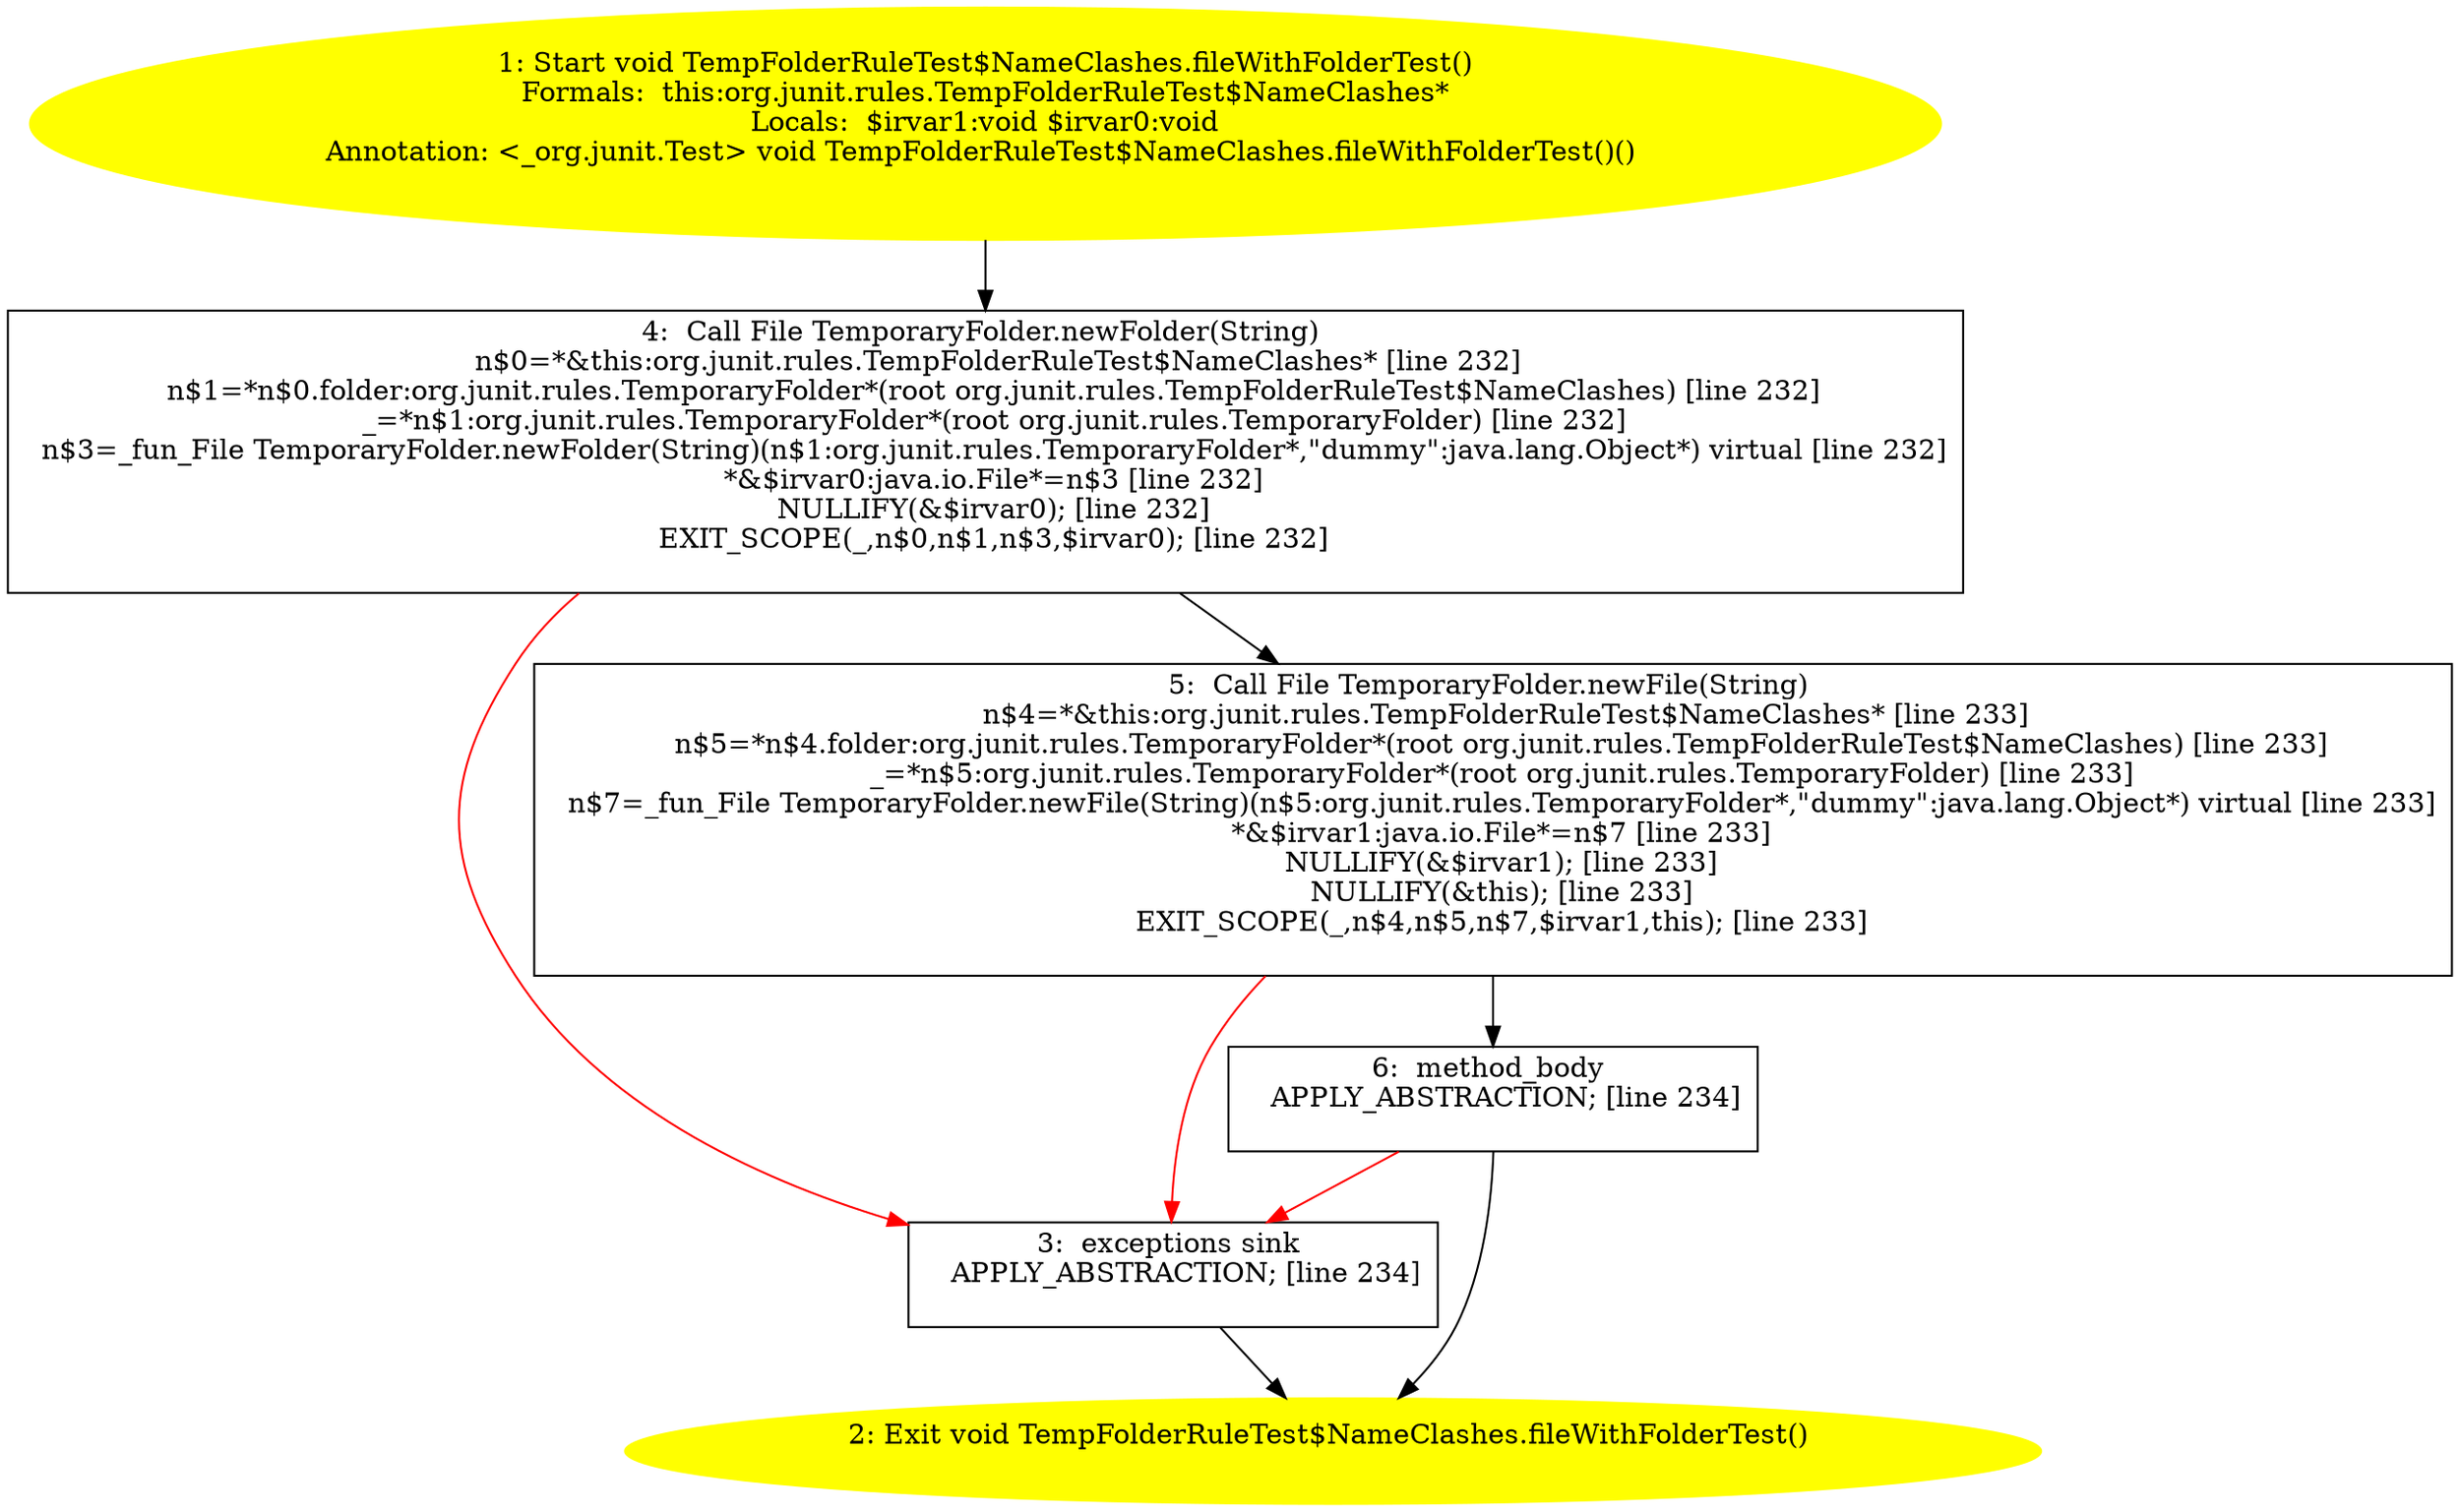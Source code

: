 /* @generated */
digraph cfg {
"org.junit.rules.TempFolderRuleTest$NameClashes.fileWithFolderTest():void.8b3c35bf22a67b7715e7b984723326dc_1" [label="1: Start void TempFolderRuleTest$NameClashes.fileWithFolderTest()\nFormals:  this:org.junit.rules.TempFolderRuleTest$NameClashes*\nLocals:  $irvar1:void $irvar0:void\nAnnotation: <_org.junit.Test> void TempFolderRuleTest$NameClashes.fileWithFolderTest()() \n  " color=yellow style=filled]
	

	 "org.junit.rules.TempFolderRuleTest$NameClashes.fileWithFolderTest():void.8b3c35bf22a67b7715e7b984723326dc_1" -> "org.junit.rules.TempFolderRuleTest$NameClashes.fileWithFolderTest():void.8b3c35bf22a67b7715e7b984723326dc_4" ;
"org.junit.rules.TempFolderRuleTest$NameClashes.fileWithFolderTest():void.8b3c35bf22a67b7715e7b984723326dc_2" [label="2: Exit void TempFolderRuleTest$NameClashes.fileWithFolderTest() \n  " color=yellow style=filled]
	

"org.junit.rules.TempFolderRuleTest$NameClashes.fileWithFolderTest():void.8b3c35bf22a67b7715e7b984723326dc_3" [label="3:  exceptions sink \n   APPLY_ABSTRACTION; [line 234]\n " shape="box"]
	

	 "org.junit.rules.TempFolderRuleTest$NameClashes.fileWithFolderTest():void.8b3c35bf22a67b7715e7b984723326dc_3" -> "org.junit.rules.TempFolderRuleTest$NameClashes.fileWithFolderTest():void.8b3c35bf22a67b7715e7b984723326dc_2" ;
"org.junit.rules.TempFolderRuleTest$NameClashes.fileWithFolderTest():void.8b3c35bf22a67b7715e7b984723326dc_4" [label="4:  Call File TemporaryFolder.newFolder(String) \n   n$0=*&this:org.junit.rules.TempFolderRuleTest$NameClashes* [line 232]\n  n$1=*n$0.folder:org.junit.rules.TemporaryFolder*(root org.junit.rules.TempFolderRuleTest$NameClashes) [line 232]\n  _=*n$1:org.junit.rules.TemporaryFolder*(root org.junit.rules.TemporaryFolder) [line 232]\n  n$3=_fun_File TemporaryFolder.newFolder(String)(n$1:org.junit.rules.TemporaryFolder*,\"dummy\":java.lang.Object*) virtual [line 232]\n  *&$irvar0:java.io.File*=n$3 [line 232]\n  NULLIFY(&$irvar0); [line 232]\n  EXIT_SCOPE(_,n$0,n$1,n$3,$irvar0); [line 232]\n " shape="box"]
	

	 "org.junit.rules.TempFolderRuleTest$NameClashes.fileWithFolderTest():void.8b3c35bf22a67b7715e7b984723326dc_4" -> "org.junit.rules.TempFolderRuleTest$NameClashes.fileWithFolderTest():void.8b3c35bf22a67b7715e7b984723326dc_5" ;
	 "org.junit.rules.TempFolderRuleTest$NameClashes.fileWithFolderTest():void.8b3c35bf22a67b7715e7b984723326dc_4" -> "org.junit.rules.TempFolderRuleTest$NameClashes.fileWithFolderTest():void.8b3c35bf22a67b7715e7b984723326dc_3" [color="red" ];
"org.junit.rules.TempFolderRuleTest$NameClashes.fileWithFolderTest():void.8b3c35bf22a67b7715e7b984723326dc_5" [label="5:  Call File TemporaryFolder.newFile(String) \n   n$4=*&this:org.junit.rules.TempFolderRuleTest$NameClashes* [line 233]\n  n$5=*n$4.folder:org.junit.rules.TemporaryFolder*(root org.junit.rules.TempFolderRuleTest$NameClashes) [line 233]\n  _=*n$5:org.junit.rules.TemporaryFolder*(root org.junit.rules.TemporaryFolder) [line 233]\n  n$7=_fun_File TemporaryFolder.newFile(String)(n$5:org.junit.rules.TemporaryFolder*,\"dummy\":java.lang.Object*) virtual [line 233]\n  *&$irvar1:java.io.File*=n$7 [line 233]\n  NULLIFY(&$irvar1); [line 233]\n  NULLIFY(&this); [line 233]\n  EXIT_SCOPE(_,n$4,n$5,n$7,$irvar1,this); [line 233]\n " shape="box"]
	

	 "org.junit.rules.TempFolderRuleTest$NameClashes.fileWithFolderTest():void.8b3c35bf22a67b7715e7b984723326dc_5" -> "org.junit.rules.TempFolderRuleTest$NameClashes.fileWithFolderTest():void.8b3c35bf22a67b7715e7b984723326dc_6" ;
	 "org.junit.rules.TempFolderRuleTest$NameClashes.fileWithFolderTest():void.8b3c35bf22a67b7715e7b984723326dc_5" -> "org.junit.rules.TempFolderRuleTest$NameClashes.fileWithFolderTest():void.8b3c35bf22a67b7715e7b984723326dc_3" [color="red" ];
"org.junit.rules.TempFolderRuleTest$NameClashes.fileWithFolderTest():void.8b3c35bf22a67b7715e7b984723326dc_6" [label="6:  method_body \n   APPLY_ABSTRACTION; [line 234]\n " shape="box"]
	

	 "org.junit.rules.TempFolderRuleTest$NameClashes.fileWithFolderTest():void.8b3c35bf22a67b7715e7b984723326dc_6" -> "org.junit.rules.TempFolderRuleTest$NameClashes.fileWithFolderTest():void.8b3c35bf22a67b7715e7b984723326dc_2" ;
	 "org.junit.rules.TempFolderRuleTest$NameClashes.fileWithFolderTest():void.8b3c35bf22a67b7715e7b984723326dc_6" -> "org.junit.rules.TempFolderRuleTest$NameClashes.fileWithFolderTest():void.8b3c35bf22a67b7715e7b984723326dc_3" [color="red" ];
}
